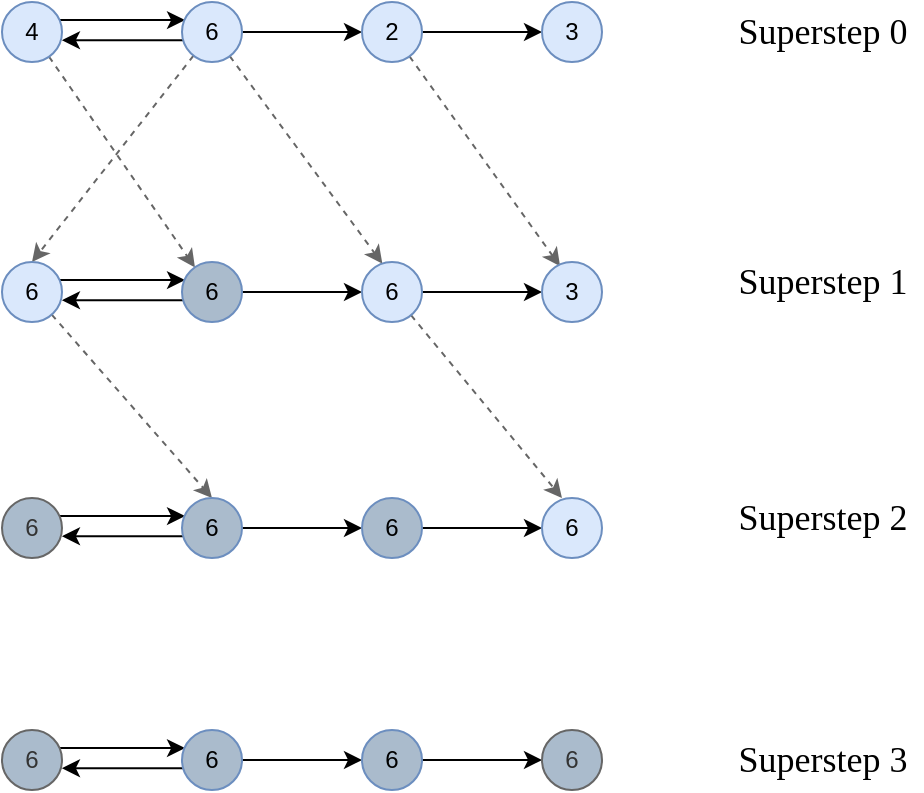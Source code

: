 <mxfile version="12.3.3" type="device" pages="1"><diagram id="7ad3nywEE1F2eflWn1Tf" name="Page-1"><mxGraphModel dx="380" dy="200" grid="1" gridSize="10" guides="1" tooltips="1" connect="1" arrows="1" fold="1" page="1" pageScale="1" pageWidth="827" pageHeight="1169" math="0" shadow="0" extFonts="Computer Modern^https://fonts.googleapis.com/css?family=Computer+Modern"><root><mxCell id="0"/><mxCell id="1" parent="0"/><mxCell id="nI8gjYDMtifqbKCjrHM_-6" style="edgeStyle=orthogonalEdgeStyle;rounded=0;orthogonalLoop=1;jettySize=auto;html=1;entryX=0.051;entryY=0.302;entryDx=0;entryDy=0;exitX=0.952;exitY=0.302;exitDx=0;exitDy=0;exitPerimeter=0;entryPerimeter=0;" edge="1" parent="1" source="nI8gjYDMtifqbKCjrHM_-1" target="nI8gjYDMtifqbKCjrHM_-2"><mxGeometry relative="1" as="geometry"><Array as="points"/></mxGeometry></mxCell><mxCell id="nI8gjYDMtifqbKCjrHM_-34" style="rounded=0;orthogonalLoop=1;jettySize=auto;html=1;dashed=1;fillColor=#f5f5f5;strokeColor=#666666;" edge="1" parent="1" source="nI8gjYDMtifqbKCjrHM_-1" target="nI8gjYDMtifqbKCjrHM_-29"><mxGeometry relative="1" as="geometry"/></mxCell><mxCell id="nI8gjYDMtifqbKCjrHM_-1" value="4" style="ellipse;whiteSpace=wrap;html=1;aspect=fixed;fillColor=#dae8fc;strokeColor=#6c8ebf;" vertex="1" parent="1"><mxGeometry x="20" y="20" width="30" height="30" as="geometry"/></mxCell><mxCell id="nI8gjYDMtifqbKCjrHM_-10" style="rounded=0;orthogonalLoop=1;jettySize=auto;html=1;entryX=0.999;entryY=0.636;entryDx=0;entryDy=0;entryPerimeter=0;exitX=0.03;exitY=0.636;exitDx=0;exitDy=0;exitPerimeter=0;" edge="1" parent="1" source="nI8gjYDMtifqbKCjrHM_-2" target="nI8gjYDMtifqbKCjrHM_-1"><mxGeometry relative="1" as="geometry"/></mxCell><mxCell id="nI8gjYDMtifqbKCjrHM_-12" style="edgeStyle=none;rounded=0;orthogonalLoop=1;jettySize=auto;html=1;entryX=0;entryY=0.5;entryDx=0;entryDy=0;" edge="1" parent="1" source="nI8gjYDMtifqbKCjrHM_-2" target="nI8gjYDMtifqbKCjrHM_-3"><mxGeometry relative="1" as="geometry"/></mxCell><mxCell id="nI8gjYDMtifqbKCjrHM_-35" style="edgeStyle=none;rounded=0;orthogonalLoop=1;jettySize=auto;html=1;entryX=0.339;entryY=0.027;entryDx=0;entryDy=0;entryPerimeter=0;dashed=1;fillColor=#f5f5f5;strokeColor=#666666;" edge="1" parent="1" source="nI8gjYDMtifqbKCjrHM_-2" target="nI8gjYDMtifqbKCjrHM_-31"><mxGeometry relative="1" as="geometry"/></mxCell><mxCell id="nI8gjYDMtifqbKCjrHM_-36" style="edgeStyle=none;rounded=0;orthogonalLoop=1;jettySize=auto;html=1;entryX=0.5;entryY=0;entryDx=0;entryDy=0;dashed=1;fillColor=#f5f5f5;strokeColor=#666666;" edge="1" parent="1" source="nI8gjYDMtifqbKCjrHM_-2" target="nI8gjYDMtifqbKCjrHM_-25"><mxGeometry relative="1" as="geometry"/></mxCell><mxCell id="nI8gjYDMtifqbKCjrHM_-2" value="6" style="ellipse;whiteSpace=wrap;html=1;aspect=fixed;fillColor=#dae8fc;strokeColor=#6c8ebf;" vertex="1" parent="1"><mxGeometry x="110" y="20" width="30" height="30" as="geometry"/></mxCell><mxCell id="nI8gjYDMtifqbKCjrHM_-37" style="edgeStyle=none;rounded=0;orthogonalLoop=1;jettySize=auto;html=1;entryX=0;entryY=0.5;entryDx=0;entryDy=0;" edge="1" parent="1" source="nI8gjYDMtifqbKCjrHM_-3" target="nI8gjYDMtifqbKCjrHM_-4"><mxGeometry relative="1" as="geometry"/></mxCell><mxCell id="nI8gjYDMtifqbKCjrHM_-39" style="edgeStyle=none;rounded=0;orthogonalLoop=1;jettySize=auto;html=1;entryX=0.302;entryY=0.071;entryDx=0;entryDy=0;entryPerimeter=0;fillColor=#f5f5f5;strokeColor=#666666;dashed=1;" edge="1" parent="1" source="nI8gjYDMtifqbKCjrHM_-3" target="nI8gjYDMtifqbKCjrHM_-32"><mxGeometry relative="1" as="geometry"/></mxCell><mxCell id="nI8gjYDMtifqbKCjrHM_-3" value="2" style="ellipse;whiteSpace=wrap;html=1;aspect=fixed;fillColor=#dae8fc;strokeColor=#6c8ebf;" vertex="1" parent="1"><mxGeometry x="200" y="20" width="30" height="30" as="geometry"/></mxCell><mxCell id="nI8gjYDMtifqbKCjrHM_-4" value="3" style="ellipse;whiteSpace=wrap;html=1;aspect=fixed;fillColor=#dae8fc;strokeColor=#6c8ebf;" vertex="1" parent="1"><mxGeometry x="290" y="20" width="30" height="30" as="geometry"/></mxCell><mxCell id="nI8gjYDMtifqbKCjrHM_-24" style="edgeStyle=orthogonalEdgeStyle;rounded=0;orthogonalLoop=1;jettySize=auto;html=1;entryX=0.051;entryY=0.302;entryDx=0;entryDy=0;exitX=0.952;exitY=0.302;exitDx=0;exitDy=0;exitPerimeter=0;entryPerimeter=0;" edge="1" parent="1" source="nI8gjYDMtifqbKCjrHM_-25" target="nI8gjYDMtifqbKCjrHM_-29"><mxGeometry relative="1" as="geometry"><Array as="points"/></mxGeometry></mxCell><mxCell id="nI8gjYDMtifqbKCjrHM_-48" style="edgeStyle=none;rounded=0;orthogonalLoop=1;jettySize=auto;html=1;entryX=0.5;entryY=0;entryDx=0;entryDy=0;dashed=1;fillColor=#f5f5f5;strokeColor=#666666;" edge="1" parent="1" source="nI8gjYDMtifqbKCjrHM_-25" target="nI8gjYDMtifqbKCjrHM_-44"><mxGeometry relative="1" as="geometry"/></mxCell><mxCell id="nI8gjYDMtifqbKCjrHM_-25" value="6" style="ellipse;whiteSpace=wrap;html=1;aspect=fixed;fillColor=#dae8fc;strokeColor=#6c8ebf;" vertex="1" parent="1"><mxGeometry x="20" y="150" width="30" height="30" as="geometry"/></mxCell><mxCell id="nI8gjYDMtifqbKCjrHM_-26" style="rounded=0;orthogonalLoop=1;jettySize=auto;html=1;entryX=0.999;entryY=0.636;entryDx=0;entryDy=0;entryPerimeter=0;exitX=0.03;exitY=0.636;exitDx=0;exitDy=0;exitPerimeter=0;" edge="1" parent="1" source="nI8gjYDMtifqbKCjrHM_-29" target="nI8gjYDMtifqbKCjrHM_-25"><mxGeometry relative="1" as="geometry"/></mxCell><mxCell id="nI8gjYDMtifqbKCjrHM_-27" style="edgeStyle=none;rounded=0;orthogonalLoop=1;jettySize=auto;html=1;entryX=0;entryY=0.5;entryDx=0;entryDy=0;" edge="1" parent="1" source="nI8gjYDMtifqbKCjrHM_-29" target="nI8gjYDMtifqbKCjrHM_-31"><mxGeometry relative="1" as="geometry"/></mxCell><mxCell id="nI8gjYDMtifqbKCjrHM_-29" value="6" style="ellipse;whiteSpace=wrap;html=1;aspect=fixed;fillColor=#AABBCC;strokeColor=#6c8ebf;" vertex="1" parent="1"><mxGeometry x="110" y="150" width="30" height="30" as="geometry"/></mxCell><mxCell id="nI8gjYDMtifqbKCjrHM_-38" style="edgeStyle=none;rounded=0;orthogonalLoop=1;jettySize=auto;html=1;entryX=0;entryY=0.5;entryDx=0;entryDy=0;" edge="1" parent="1" source="nI8gjYDMtifqbKCjrHM_-31" target="nI8gjYDMtifqbKCjrHM_-32"><mxGeometry relative="1" as="geometry"/></mxCell><mxCell id="nI8gjYDMtifqbKCjrHM_-49" style="edgeStyle=none;rounded=0;orthogonalLoop=1;jettySize=auto;html=1;entryX=0.333;entryY=0;entryDx=0;entryDy=0;entryPerimeter=0;dashed=1;fillColor=#f5f5f5;strokeColor=#666666;" edge="1" parent="1" source="nI8gjYDMtifqbKCjrHM_-31" target="nI8gjYDMtifqbKCjrHM_-47"><mxGeometry relative="1" as="geometry"/></mxCell><mxCell id="nI8gjYDMtifqbKCjrHM_-31" value="6" style="ellipse;whiteSpace=wrap;html=1;aspect=fixed;fillColor=#dae8fc;strokeColor=#6c8ebf;" vertex="1" parent="1"><mxGeometry x="200" y="150" width="30" height="30" as="geometry"/></mxCell><mxCell id="nI8gjYDMtifqbKCjrHM_-32" value="3" style="ellipse;whiteSpace=wrap;html=1;aspect=fixed;fillColor=#dae8fc;strokeColor=#6c8ebf;" vertex="1" parent="1"><mxGeometry x="290" y="150" width="30" height="30" as="geometry"/></mxCell><mxCell id="nI8gjYDMtifqbKCjrHM_-40" style="edgeStyle=orthogonalEdgeStyle;rounded=0;orthogonalLoop=1;jettySize=auto;html=1;entryX=0.051;entryY=0.302;entryDx=0;entryDy=0;exitX=0.952;exitY=0.302;exitDx=0;exitDy=0;exitPerimeter=0;entryPerimeter=0;" edge="1" parent="1" source="nI8gjYDMtifqbKCjrHM_-41" target="nI8gjYDMtifqbKCjrHM_-44"><mxGeometry relative="1" as="geometry"><Array as="points"/></mxGeometry></mxCell><mxCell id="nI8gjYDMtifqbKCjrHM_-41" value="6" style="ellipse;whiteSpace=wrap;html=1;aspect=fixed;fillColor=#AABBCC;strokeColor=#666666;fontColor=#333333;" vertex="1" parent="1"><mxGeometry x="20" y="268" width="30" height="30" as="geometry"/></mxCell><mxCell id="nI8gjYDMtifqbKCjrHM_-42" style="rounded=0;orthogonalLoop=1;jettySize=auto;html=1;entryX=0.999;entryY=0.636;entryDx=0;entryDy=0;entryPerimeter=0;exitX=0.03;exitY=0.636;exitDx=0;exitDy=0;exitPerimeter=0;" edge="1" parent="1" source="nI8gjYDMtifqbKCjrHM_-44" target="nI8gjYDMtifqbKCjrHM_-41"><mxGeometry relative="1" as="geometry"/></mxCell><mxCell id="nI8gjYDMtifqbKCjrHM_-43" style="edgeStyle=none;rounded=0;orthogonalLoop=1;jettySize=auto;html=1;entryX=0;entryY=0.5;entryDx=0;entryDy=0;" edge="1" parent="1" source="nI8gjYDMtifqbKCjrHM_-44" target="nI8gjYDMtifqbKCjrHM_-46"><mxGeometry relative="1" as="geometry"/></mxCell><mxCell id="nI8gjYDMtifqbKCjrHM_-44" value="6" style="ellipse;whiteSpace=wrap;html=1;aspect=fixed;fillColor=#AABBCC;strokeColor=#6c8ebf;" vertex="1" parent="1"><mxGeometry x="110" y="268" width="30" height="30" as="geometry"/></mxCell><mxCell id="nI8gjYDMtifqbKCjrHM_-45" style="edgeStyle=none;rounded=0;orthogonalLoop=1;jettySize=auto;html=1;entryX=0;entryY=0.5;entryDx=0;entryDy=0;" edge="1" parent="1" source="nI8gjYDMtifqbKCjrHM_-46" target="nI8gjYDMtifqbKCjrHM_-47"><mxGeometry relative="1" as="geometry"/></mxCell><mxCell id="nI8gjYDMtifqbKCjrHM_-46" value="6" style="ellipse;whiteSpace=wrap;html=1;aspect=fixed;fillColor=#AABBCC;strokeColor=#6c8ebf;" vertex="1" parent="1"><mxGeometry x="200" y="268" width="30" height="30" as="geometry"/></mxCell><mxCell id="nI8gjYDMtifqbKCjrHM_-47" value="6" style="ellipse;whiteSpace=wrap;html=1;aspect=fixed;fillColor=#dae8fc;strokeColor=#6c8ebf;" vertex="1" parent="1"><mxGeometry x="290" y="268" width="30" height="30" as="geometry"/></mxCell><mxCell id="nI8gjYDMtifqbKCjrHM_-50" style="edgeStyle=orthogonalEdgeStyle;rounded=0;orthogonalLoop=1;jettySize=auto;html=1;entryX=0.051;entryY=0.302;entryDx=0;entryDy=0;exitX=0.952;exitY=0.302;exitDx=0;exitDy=0;exitPerimeter=0;entryPerimeter=0;" edge="1" parent="1" source="nI8gjYDMtifqbKCjrHM_-51" target="nI8gjYDMtifqbKCjrHM_-54"><mxGeometry relative="1" as="geometry"><Array as="points"/></mxGeometry></mxCell><mxCell id="nI8gjYDMtifqbKCjrHM_-51" value="6" style="ellipse;whiteSpace=wrap;html=1;aspect=fixed;fillColor=#AABBCC;strokeColor=#666666;fontColor=#333333;" vertex="1" parent="1"><mxGeometry x="20" y="384" width="30" height="30" as="geometry"/></mxCell><mxCell id="nI8gjYDMtifqbKCjrHM_-52" style="rounded=0;orthogonalLoop=1;jettySize=auto;html=1;entryX=0.999;entryY=0.636;entryDx=0;entryDy=0;entryPerimeter=0;exitX=0.03;exitY=0.636;exitDx=0;exitDy=0;exitPerimeter=0;" edge="1" parent="1" source="nI8gjYDMtifqbKCjrHM_-54" target="nI8gjYDMtifqbKCjrHM_-51"><mxGeometry relative="1" as="geometry"/></mxCell><mxCell id="nI8gjYDMtifqbKCjrHM_-53" style="edgeStyle=none;rounded=0;orthogonalLoop=1;jettySize=auto;html=1;entryX=0;entryY=0.5;entryDx=0;entryDy=0;" edge="1" parent="1" source="nI8gjYDMtifqbKCjrHM_-54" target="nI8gjYDMtifqbKCjrHM_-56"><mxGeometry relative="1" as="geometry"/></mxCell><mxCell id="nI8gjYDMtifqbKCjrHM_-54" value="6" style="ellipse;whiteSpace=wrap;html=1;aspect=fixed;fillColor=#AABBCC;strokeColor=#6c8ebf;" vertex="1" parent="1"><mxGeometry x="110" y="384" width="30" height="30" as="geometry"/></mxCell><mxCell id="nI8gjYDMtifqbKCjrHM_-55" style="edgeStyle=none;rounded=0;orthogonalLoop=1;jettySize=auto;html=1;entryX=0;entryY=0.5;entryDx=0;entryDy=0;" edge="1" parent="1" source="nI8gjYDMtifqbKCjrHM_-56" target="nI8gjYDMtifqbKCjrHM_-57"><mxGeometry relative="1" as="geometry"/></mxCell><mxCell id="nI8gjYDMtifqbKCjrHM_-56" value="6" style="ellipse;whiteSpace=wrap;html=1;aspect=fixed;fillColor=#AABBCC;strokeColor=#6c8ebf;" vertex="1" parent="1"><mxGeometry x="200" y="384" width="30" height="30" as="geometry"/></mxCell><mxCell id="nI8gjYDMtifqbKCjrHM_-57" value="6" style="ellipse;whiteSpace=wrap;html=1;aspect=fixed;fillColor=#AABBCC;strokeColor=#666666;fontColor=#333333;" vertex="1" parent="1"><mxGeometry x="290" y="384" width="30" height="30" as="geometry"/></mxCell><mxCell id="nI8gjYDMtifqbKCjrHM_-59" value="&lt;font face=&quot;Computer Modern&quot; style=&quot;font-size: 18px;&quot;&gt;Superstep 0&lt;/font&gt;" style="text;html=1;align=center;verticalAlign=middle;resizable=0;points=[];;autosize=1;fontSize=18;" vertex="1" parent="1"><mxGeometry x="380" y="20" width="100" height="30" as="geometry"/></mxCell><mxCell id="nI8gjYDMtifqbKCjrHM_-60" value="&lt;font face=&quot;Computer Modern&quot; style=&quot;font-size: 18px;&quot;&gt;Superstep 1&lt;/font&gt;" style="text;html=1;align=center;verticalAlign=middle;resizable=0;points=[];;autosize=1;fontSize=18;" vertex="1" parent="1"><mxGeometry x="380" y="145" width="100" height="30" as="geometry"/></mxCell><mxCell id="nI8gjYDMtifqbKCjrHM_-61" value="&lt;font face=&quot;Computer Modern&quot; style=&quot;font-size: 18px;&quot;&gt;Superstep 2&lt;/font&gt;" style="text;html=1;align=center;verticalAlign=middle;resizable=0;points=[];;autosize=1;fontSize=18;" vertex="1" parent="1"><mxGeometry x="380" y="263" width="100" height="30" as="geometry"/></mxCell><mxCell id="nI8gjYDMtifqbKCjrHM_-62" value="&lt;font face=&quot;Computer Modern&quot; style=&quot;font-size: 18px;&quot;&gt;Superstep 3&lt;/font&gt;" style="text;html=1;align=center;verticalAlign=middle;resizable=0;points=[];;autosize=1;fontSize=18;" vertex="1" parent="1"><mxGeometry x="380" y="384" width="100" height="30" as="geometry"/></mxCell></root></mxGraphModel></diagram></mxfile>
